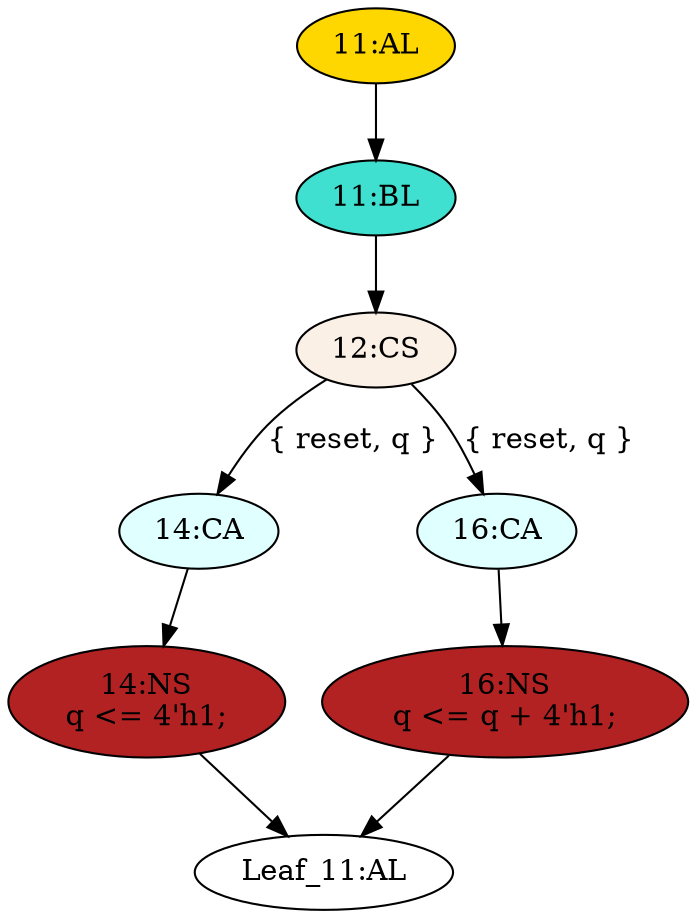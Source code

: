strict digraph "" {
	node [label="\N"];
	"16:NS"	[ast="<pyverilog.vparser.ast.NonblockingSubstitution object at 0x7f77068ae050>",
		fillcolor=firebrick,
		label="16:NS
q <= q + 4'h1;",
		statements="[<pyverilog.vparser.ast.NonblockingSubstitution object at 0x7f77068ae050>]",
		style=filled,
		typ=NonblockingSubstitution];
	"Leaf_11:AL"	[def_var="['q']",
		label="Leaf_11:AL"];
	"16:NS" -> "Leaf_11:AL"	[cond="[]",
		lineno=None];
	"11:BL"	[ast="<pyverilog.vparser.ast.Block object at 0x7f77068ae290>",
		fillcolor=turquoise,
		label="11:BL",
		statements="[]",
		style=filled,
		typ=Block];
	"12:CS"	[ast="<pyverilog.vparser.ast.CaseStatement object at 0x7f77068ae2d0>",
		fillcolor=linen,
		label="12:CS",
		statements="[]",
		style=filled,
		typ=CaseStatement];
	"11:BL" -> "12:CS"	[cond="[]",
		lineno=None];
	"14:CA"	[ast="<pyverilog.vparser.ast.Case object at 0x7f77068ae3d0>",
		fillcolor=lightcyan,
		label="14:CA",
		statements="[]",
		style=filled,
		typ=Case];
	"14:NS"	[ast="<pyverilog.vparser.ast.NonblockingSubstitution object at 0x7f77068ae490>",
		fillcolor=firebrick,
		label="14:NS
q <= 4'h1;",
		statements="[<pyverilog.vparser.ast.NonblockingSubstitution object at 0x7f77068ae490>]",
		style=filled,
		typ=NonblockingSubstitution];
	"14:CA" -> "14:NS"	[cond="[]",
		lineno=None];
	"16:CA"	[ast="<pyverilog.vparser.ast.Case object at 0x7f77068ae5d0>",
		fillcolor=lightcyan,
		label="16:CA",
		statements="[]",
		style=filled,
		typ=Case];
	"16:CA" -> "16:NS"	[cond="[]",
		lineno=None];
	"12:CS" -> "14:CA"	[cond="['reset', 'q']",
		label="{ reset, q }",
		lineno=12];
	"12:CS" -> "16:CA"	[cond="['reset', 'q']",
		label="{ reset, q }",
		lineno=12];
	"11:AL"	[ast="<pyverilog.vparser.ast.Always object at 0x7f77068ae650>",
		clk_sens=True,
		fillcolor=gold,
		label="11:AL",
		sens="['clk']",
		statements="[]",
		style=filled,
		typ=Always,
		use_var="['reset', 'q']"];
	"11:AL" -> "11:BL"	[cond="[]",
		lineno=None];
	"14:NS" -> "Leaf_11:AL"	[cond="[]",
		lineno=None];
}
